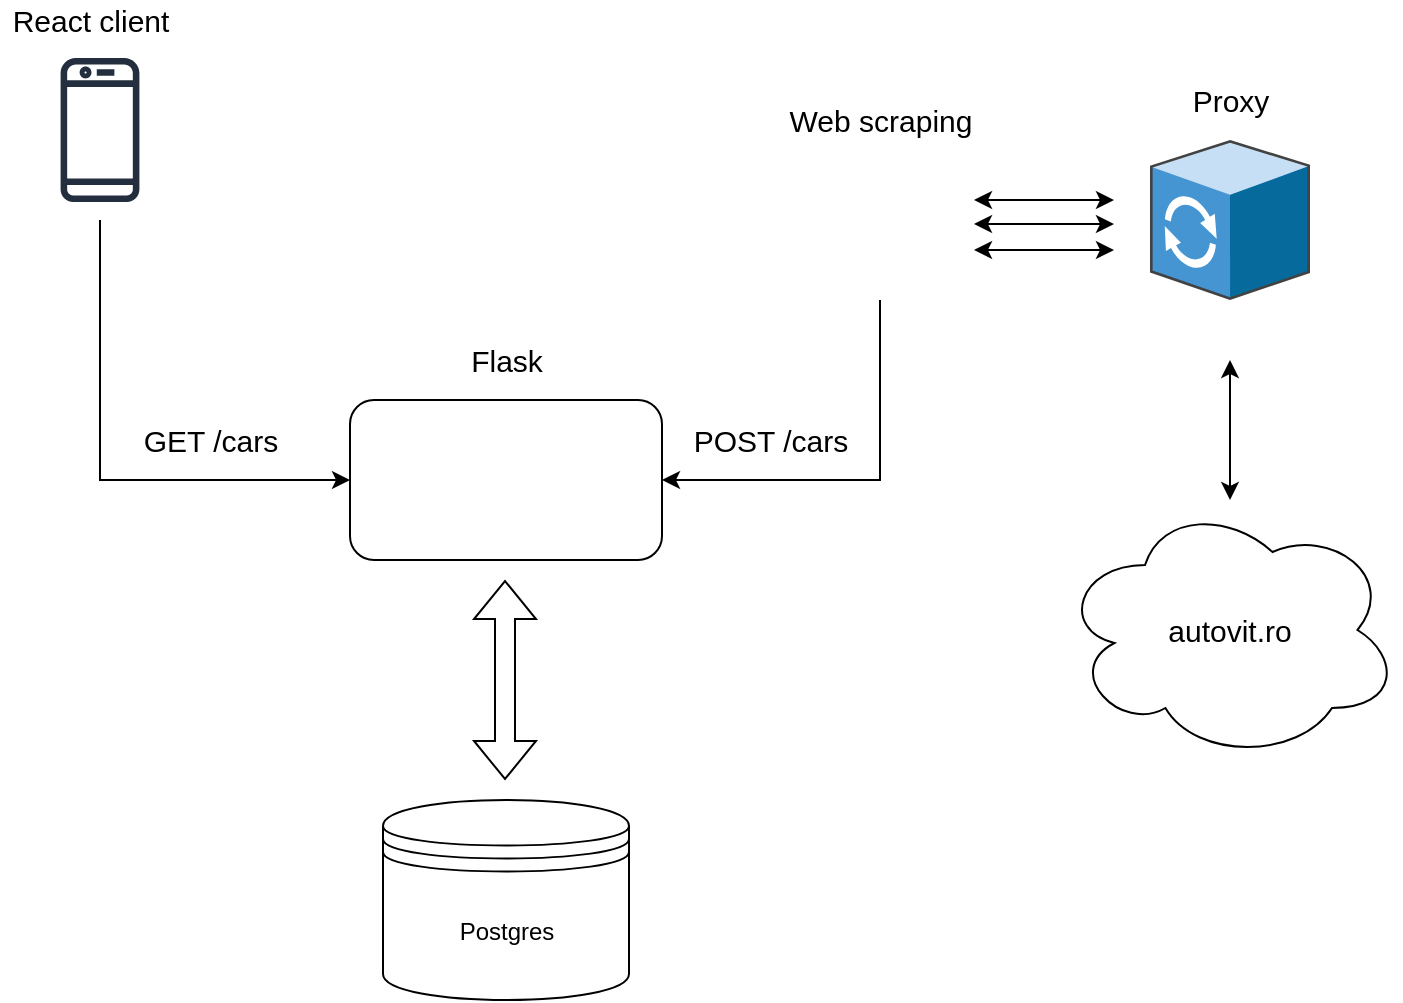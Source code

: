 <mxfile version="15.8.6" type="device"><diagram id="mSSD3Wn6VxKqXnDVqG8J" name="Page-1"><mxGraphModel dx="1038" dy="560" grid="1" gridSize="10" guides="1" tooltips="1" connect="1" arrows="1" fold="1" page="1" pageScale="1" pageWidth="827" pageHeight="1169" math="0" shadow="0"><root><mxCell id="0"/><mxCell id="1" parent="0"/><mxCell id="UWS0zubXNr3g9_lxypwm-1" value="" style="rounded=1;whiteSpace=wrap;html=1;" parent="1" vertex="1"><mxGeometry x="280" y="260" width="156" height="80" as="geometry"/></mxCell><mxCell id="UWS0zubXNr3g9_lxypwm-2" value="" style="shape=image;html=1;verticalAlign=top;verticalLabelPosition=bottom;labelBackgroundColor=#ffffff;imageAspect=0;aspect=fixed;image=https://cdn0.iconfinder.com/data/icons/font-awesome-brands-vol-2/512/python-128.png" parent="1" vertex="1"><mxGeometry x="323" y="265" width="70" height="70" as="geometry"/></mxCell><mxCell id="UWS0zubXNr3g9_lxypwm-3" value="Postgres" style="shape=datastore;whiteSpace=wrap;html=1;" parent="1" vertex="1"><mxGeometry x="296.5" y="460" width="123" height="100" as="geometry"/></mxCell><mxCell id="UWS0zubXNr3g9_lxypwm-9" value="" style="shape=flexArrow;endArrow=classic;startArrow=classic;html=1;rounded=0;" parent="1" edge="1"><mxGeometry width="100" height="100" relative="1" as="geometry"><mxPoint x="357.5" y="450" as="sourcePoint"/><mxPoint x="357.5" y="350" as="targetPoint"/></mxGeometry></mxCell><mxCell id="UWS0zubXNr3g9_lxypwm-11" style="edgeStyle=orthogonalEdgeStyle;rounded=0;orthogonalLoop=1;jettySize=auto;html=1;" parent="1" source="UWS0zubXNr3g9_lxypwm-10" target="UWS0zubXNr3g9_lxypwm-1" edge="1"><mxGeometry relative="1" as="geometry"><Array as="points"><mxPoint x="155" y="300"/></Array></mxGeometry></mxCell><mxCell id="UWS0zubXNr3g9_lxypwm-12" value="&lt;font style=&quot;font-size: 15px&quot;&gt;GET /cars&lt;/font&gt;" style="edgeLabel;html=1;align=center;verticalAlign=middle;resizable=0;points=[];" parent="UWS0zubXNr3g9_lxypwm-11" vertex="1" connectable="0"><mxGeometry x="0.308" y="2" relative="1" as="geometry"><mxPoint x="18" y="-18" as="offset"/></mxGeometry></mxCell><mxCell id="UWS0zubXNr3g9_lxypwm-10" value="" style="sketch=0;outlineConnect=0;fontColor=#232F3E;gradientColor=none;strokeColor=#232F3E;fillColor=#ffffff;dashed=0;verticalLabelPosition=bottom;verticalAlign=top;align=center;html=1;fontSize=12;fontStyle=0;aspect=fixed;shape=mxgraph.aws4.resourceIcon;resIcon=mxgraph.aws4.mobile_client;" parent="1" vertex="1"><mxGeometry x="110" y="80" width="90" height="90" as="geometry"/></mxCell><mxCell id="UWS0zubXNr3g9_lxypwm-14" style="edgeStyle=orthogonalEdgeStyle;rounded=0;orthogonalLoop=1;jettySize=auto;html=1;entryX=1;entryY=0.5;entryDx=0;entryDy=0;fontSize=15;" parent="1" source="UWS0zubXNr3g9_lxypwm-13" target="UWS0zubXNr3g9_lxypwm-1" edge="1"><mxGeometry relative="1" as="geometry"><Array as="points"><mxPoint x="545" y="300"/></Array></mxGeometry></mxCell><mxCell id="UWS0zubXNr3g9_lxypwm-15" value="POST /cars" style="edgeLabel;html=1;align=center;verticalAlign=middle;resizable=0;points=[];fontSize=15;" parent="UWS0zubXNr3g9_lxypwm-14" vertex="1" connectable="0"><mxGeometry x="0.62" y="-4" relative="1" as="geometry"><mxPoint x="16" y="-16" as="offset"/></mxGeometry></mxCell><mxCell id="UWS0zubXNr3g9_lxypwm-13" value="" style="shape=image;html=1;verticalAlign=top;verticalLabelPosition=bottom;labelBackgroundColor=#ffffff;imageAspect=0;aspect=fixed;image=https://cdn0.iconfinder.com/data/icons/font-awesome-brands-vol-2/512/python-128.png" parent="1" vertex="1"><mxGeometry x="510" y="140" width="70" height="70" as="geometry"/></mxCell><mxCell id="UWS0zubXNr3g9_lxypwm-17" style="edgeStyle=orthogonalEdgeStyle;rounded=0;orthogonalLoop=1;jettySize=auto;html=1;fontSize=15;startArrow=classic;startFill=1;" parent="1" edge="1"><mxGeometry relative="1" as="geometry"><mxPoint x="662" y="160" as="sourcePoint"/><mxPoint x="592" y="160" as="targetPoint"/><Array as="points"><mxPoint x="642" y="160"/><mxPoint x="642" y="160"/></Array></mxGeometry></mxCell><mxCell id="UWS0zubXNr3g9_lxypwm-16" value="autovit.ro" style="ellipse;shape=cloud;whiteSpace=wrap;html=1;fontSize=15;" parent="1" vertex="1"><mxGeometry x="635" y="310" width="170" height="130" as="geometry"/></mxCell><mxCell id="UWS0zubXNr3g9_lxypwm-18" value="Flask" style="text;html=1;align=center;verticalAlign=middle;resizable=0;points=[];autosize=1;strokeColor=none;fillColor=none;fontSize=15;" parent="1" vertex="1"><mxGeometry x="333" y="230" width="50" height="20" as="geometry"/></mxCell><mxCell id="UWS0zubXNr3g9_lxypwm-19" style="edgeStyle=orthogonalEdgeStyle;rounded=0;orthogonalLoop=1;jettySize=auto;html=1;fontSize=15;startArrow=classic;startFill=1;" parent="1" edge="1"><mxGeometry relative="1" as="geometry"><mxPoint x="662" y="172" as="sourcePoint"/><mxPoint x="592" y="172" as="targetPoint"/><Array as="points"><mxPoint x="632" y="172"/><mxPoint x="632" y="172"/></Array></mxGeometry></mxCell><mxCell id="UWS0zubXNr3g9_lxypwm-20" style="edgeStyle=orthogonalEdgeStyle;rounded=0;orthogonalLoop=1;jettySize=auto;html=1;fontSize=15;startArrow=classic;startFill=1;" parent="1" edge="1"><mxGeometry relative="1" as="geometry"><mxPoint x="662" y="185" as="sourcePoint"/><mxPoint x="592" y="185" as="targetPoint"/><Array as="points"><mxPoint x="632" y="185"/><mxPoint x="632" y="185"/></Array></mxGeometry></mxCell><mxCell id="UWS0zubXNr3g9_lxypwm-25" value="Web scraping" style="text;html=1;align=center;verticalAlign=middle;resizable=0;points=[];autosize=1;strokeColor=none;fillColor=none;fontSize=15;" parent="1" vertex="1"><mxGeometry x="490" y="110" width="110" height="20" as="geometry"/></mxCell><mxCell id="UWS0zubXNr3g9_lxypwm-27" style="edgeStyle=orthogonalEdgeStyle;rounded=0;orthogonalLoop=1;jettySize=auto;html=1;fontSize=15;startArrow=classic;startFill=1;" parent="1" edge="1"><mxGeometry relative="1" as="geometry"><mxPoint x="720" y="240" as="sourcePoint"/><mxPoint x="720" y="310" as="targetPoint"/></mxGeometry></mxCell><mxCell id="UWS0zubXNr3g9_lxypwm-26" value="" style="shadow=0;dashed=0;html=1;labelPosition=center;verticalLabelPosition=bottom;verticalAlign=top;align=center;outlineConnect=0;shape=mxgraph.veeam.3d.proxy;fontSize=15;" parent="1" vertex="1"><mxGeometry x="680" y="130" width="80" height="80" as="geometry"/></mxCell><mxCell id="UWS0zubXNr3g9_lxypwm-28" value="Proxy" style="text;html=1;align=center;verticalAlign=middle;resizable=0;points=[];autosize=1;strokeColor=none;fillColor=none;fontSize=15;" parent="1" vertex="1"><mxGeometry x="695" y="100" width="50" height="20" as="geometry"/></mxCell><mxCell id="UWS0zubXNr3g9_lxypwm-29" value="React client" style="text;html=1;align=center;verticalAlign=middle;resizable=0;points=[];autosize=1;strokeColor=none;fillColor=none;fontSize=15;" parent="1" vertex="1"><mxGeometry x="105" y="60" width="90" height="20" as="geometry"/></mxCell></root></mxGraphModel></diagram></mxfile>